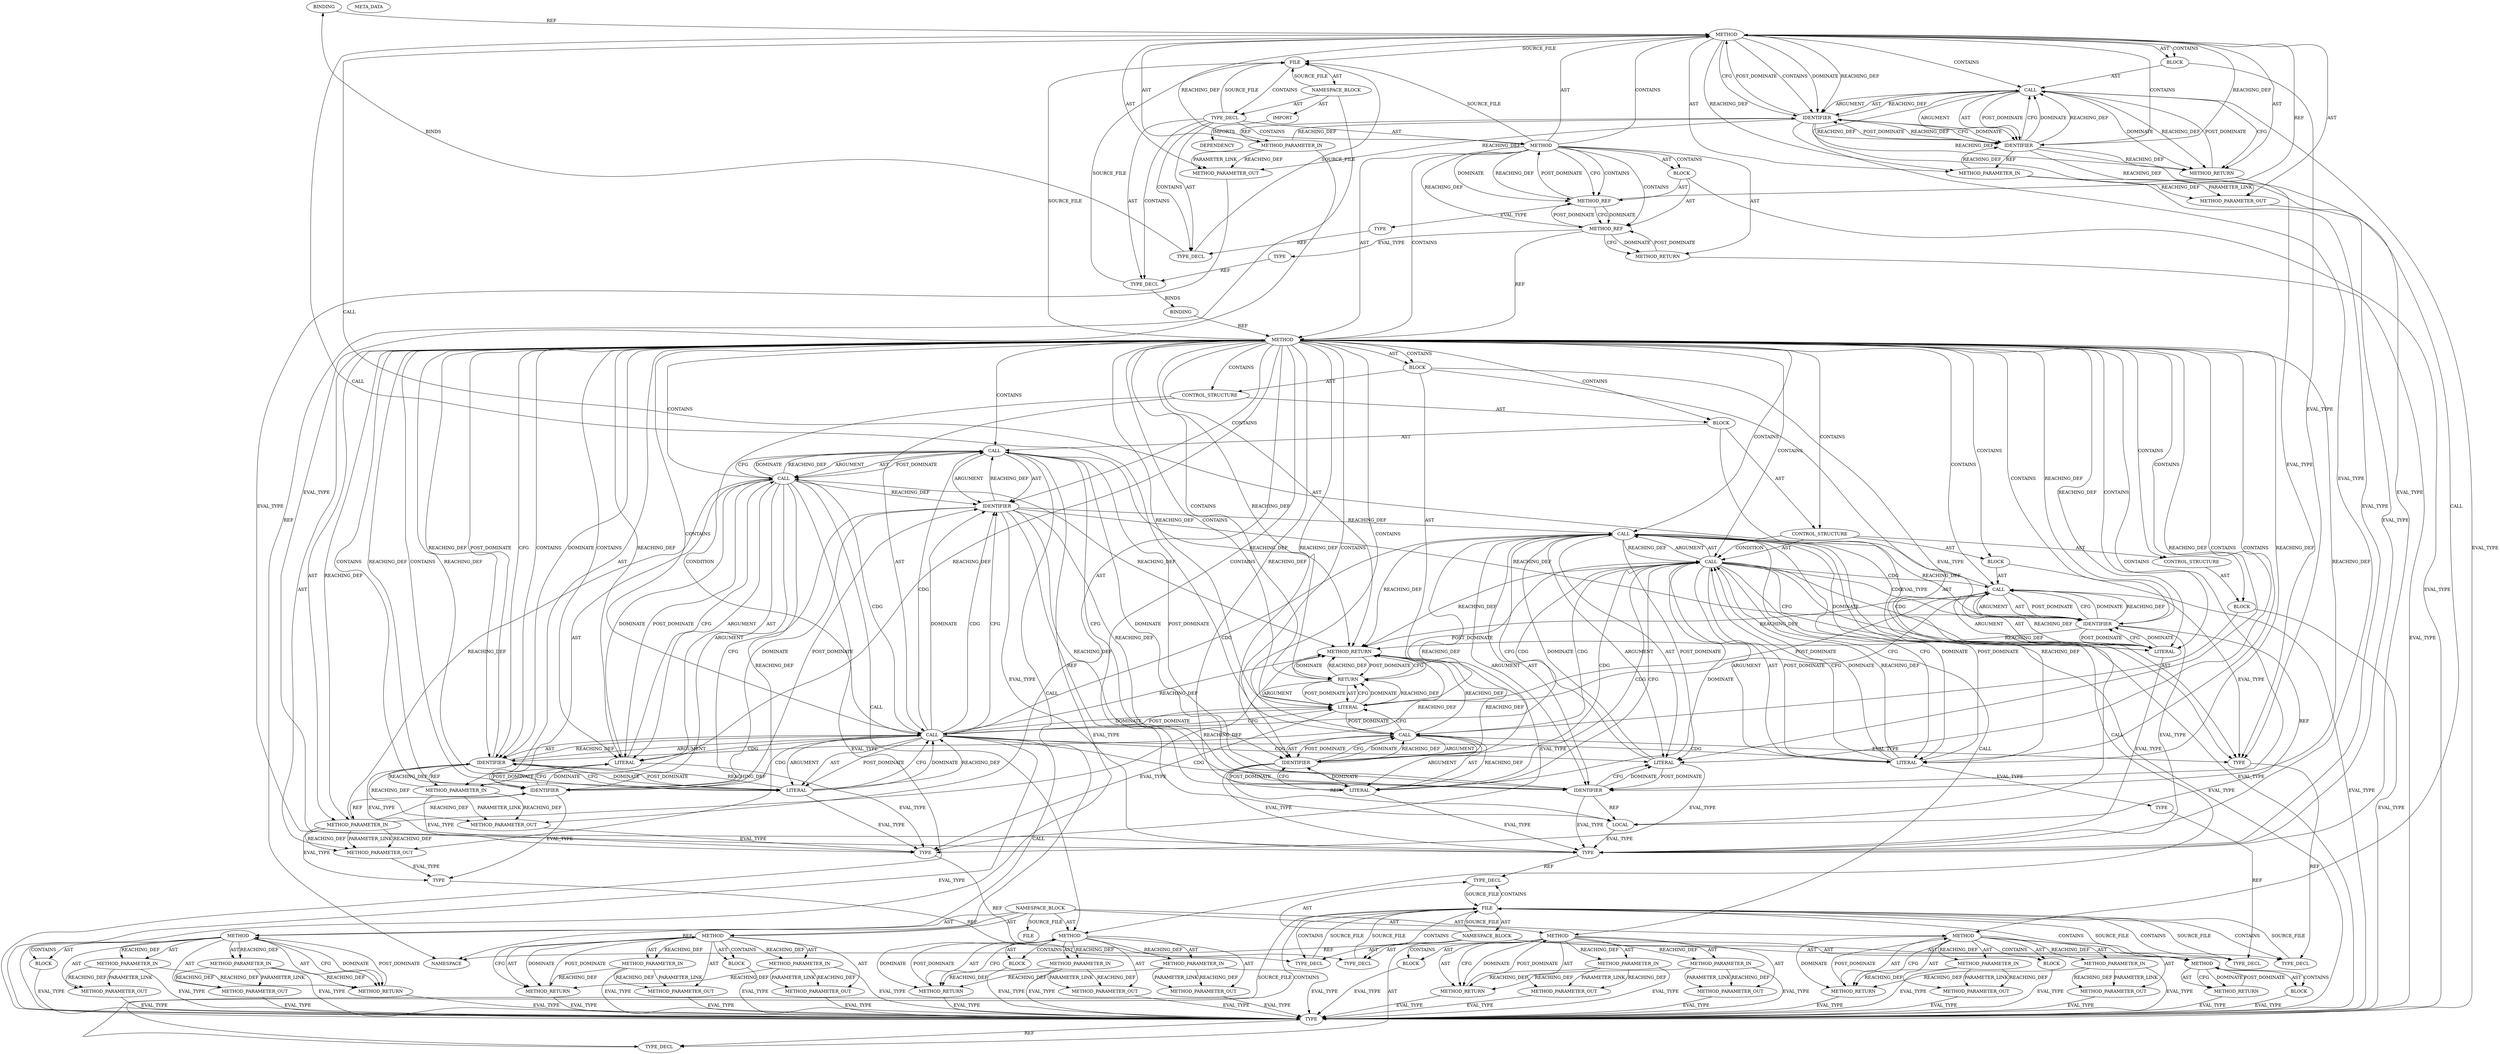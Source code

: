 digraph {
  "21474836480" [label="BINDING" METHOD_FULL_NAME="test" NAME="test" SIGNATURE="void(char*,char*)"];
  "21474836481" [label="BINDING" METHOD_FULL_NAME="main" NAME="main" SIGNATURE="int(int,char**)"];
  "25769803776" [label="BLOCK" ARGUMENT_INDEX="-1" CODE="{
	printf(fmt, str);				/* FIX */
}" COLUMN_NUMBER="1" LINE_NUMBER="32" ORDER="3" TYPE_FULL_NAME="void"];
  "25769803777" [label="BLOCK" ARGUMENT_INDEX="-1" CODE="{
	char *userstr;

	if(argc > 1) {
		userstr = argv[1];
		if(userstr[0] == '!')
			test(\"<%s>\", userstr);
		else 
			test(\"[%s]\", userstr);
	}
	return 0;
}" COLUMN_NUMBER="1" LINE_NUMBER="38" ORDER="3" TYPE_FULL_NAME="void"];
  "25769803778" [label="BLOCK" ARGUMENT_INDEX="-1" CODE="{
		userstr = argv[1];
		if(userstr[0] == '!')
			test(\"<%s>\", userstr);
		else 
			test(\"[%s]\", userstr);
	}" COLUMN_NUMBER="15" LINE_NUMBER="41" ORDER="2" TYPE_FULL_NAME="void"];
  "25769803779" [label="BLOCK" ARGUMENT_INDEX="-1" CODE="<empty>" COLUMN_NUMBER="4" LINE_NUMBER="44" ORDER="2" TYPE_FULL_NAME="ANY"];
  "25769803780" [label="BLOCK" ARGUMENT_INDEX="-1" CODE="<empty>" COLUMN_NUMBER="4" LINE_NUMBER="46" ORDER="1" TYPE_FULL_NAME="ANY"];
  "25769803781" [label="BLOCK" ARGUMENT_INDEX="-1" CODE="<empty>" COLUMN_NUMBER="1" LINE_NUMBER="1" ORDER="1" TYPE_FULL_NAME="ANY"];
  "25769803782" [label="BLOCK" ARGUMENT_INDEX="-1" CODE="<empty>" ORDER="1" TYPE_FULL_NAME="ANY"];
  "25769803783" [label="BLOCK" ARGUMENT_INDEX="1" CODE="<empty>" ORDER="1" TYPE_FULL_NAME="ANY"];
  "25769803784" [label="BLOCK" ARGUMENT_INDEX="1" CODE="<empty>" ORDER="1" TYPE_FULL_NAME="ANY"];
  "25769803785" [label="BLOCK" ARGUMENT_INDEX="1" CODE="<empty>" ORDER="1" TYPE_FULL_NAME="ANY"];
  "25769803786" [label="BLOCK" ARGUMENT_INDEX="1" CODE="<empty>" ORDER="1" TYPE_FULL_NAME="ANY"];
  "25769803787" [label="BLOCK" ARGUMENT_INDEX="1" CODE="<empty>" ORDER="1" TYPE_FULL_NAME="ANY"];
  "30064771072" [label="CALL" ARGUMENT_INDEX="-1" CODE="printf(fmt, str)" COLUMN_NUMBER="2" DISPATCH_TYPE="STATIC_DISPATCH" LINE_NUMBER="33" METHOD_FULL_NAME="printf" NAME="printf" ORDER="1" SIGNATURE="" TYPE_FULL_NAME="ANY"];
  "30064771073" [label="CALL" ARGUMENT_INDEX="-1" CODE="argc > 1" COLUMN_NUMBER="5" DISPATCH_TYPE="STATIC_DISPATCH" LINE_NUMBER="41" METHOD_FULL_NAME="<operator>.greaterThan" NAME="<operator>.greaterThan" ORDER="1" SIGNATURE="" TYPE_FULL_NAME="ANY"];
  "30064771074" [label="CALL" ARGUMENT_INDEX="-1" CODE="userstr = argv[1]" COLUMN_NUMBER="3" DISPATCH_TYPE="STATIC_DISPATCH" LINE_NUMBER="42" METHOD_FULL_NAME="<operator>.assignment" NAME="<operator>.assignment" ORDER="1" SIGNATURE="" TYPE_FULL_NAME="ANY"];
  "30064771075" [label="CALL" ARGUMENT_INDEX="2" CODE="argv[1]" COLUMN_NUMBER="13" DISPATCH_TYPE="STATIC_DISPATCH" LINE_NUMBER="42" METHOD_FULL_NAME="<operator>.indirectIndexAccess" NAME="<operator>.indirectIndexAccess" ORDER="2" SIGNATURE="" TYPE_FULL_NAME="ANY"];
  "30064771076" [label="CALL" ARGUMENT_INDEX="-1" CODE="userstr[0] == '!'" COLUMN_NUMBER="6" DISPATCH_TYPE="STATIC_DISPATCH" LINE_NUMBER="43" METHOD_FULL_NAME="<operator>.equals" NAME="<operator>.equals" ORDER="1" SIGNATURE="" TYPE_FULL_NAME="ANY"];
  "30064771077" [label="CALL" ARGUMENT_INDEX="1" CODE="userstr[0]" COLUMN_NUMBER="6" DISPATCH_TYPE="STATIC_DISPATCH" LINE_NUMBER="43" METHOD_FULL_NAME="<operator>.indirectIndexAccess" NAME="<operator>.indirectIndexAccess" ORDER="1" SIGNATURE="" TYPE_FULL_NAME="ANY"];
  "30064771078" [label="CALL" ARGUMENT_INDEX="1" CODE="test(\"<%s>\", userstr)" COLUMN_NUMBER="4" DISPATCH_TYPE="STATIC_DISPATCH" LINE_NUMBER="44" METHOD_FULL_NAME="test" NAME="test" ORDER="1" SIGNATURE="" TYPE_FULL_NAME="void"];
  "30064771079" [label="CALL" ARGUMENT_INDEX="1" CODE="test(\"[%s]\", userstr)" COLUMN_NUMBER="4" DISPATCH_TYPE="STATIC_DISPATCH" LINE_NUMBER="46" METHOD_FULL_NAME="test" NAME="test" ORDER="1" SIGNATURE="" TYPE_FULL_NAME="void"];
  "47244640256" [label="CONTROL_STRUCTURE" ARGUMENT_INDEX="1" CODE="if(argc > 1) {
		userstr = argv[1];
		if(userstr[0] == '!')
			test(\"<%s>\", userstr);
		else 
			test(\"[%s]\", userstr);
	}" COLUMN_NUMBER="2" CONTROL_STRUCTURE_TYPE="IF" LINE_NUMBER="41" ORDER="2" PARSER_TYPE_NAME="CASTIfStatement"];
  "47244640257" [label="CONTROL_STRUCTURE" ARGUMENT_INDEX="1" CODE="if(userstr[0] == '!')
			test(\"<%s>\", userstr);
		else 
			test(\"[%s]\", userstr);" COLUMN_NUMBER="3" CONTROL_STRUCTURE_TYPE="IF" LINE_NUMBER="43" ORDER="2" PARSER_TYPE_NAME="CASTIfStatement"];
  "47244640258" [label="CONTROL_STRUCTURE" ARGUMENT_INDEX="-1" CODE="else" COLUMN_NUMBER="4" CONTROL_STRUCTURE_TYPE="ELSE" LINE_NUMBER="46" ORDER="3" PARSER_TYPE_NAME="CASTExpressionStatement"];
  "51539607552" [label="DEPENDENCY" DEPENDENCY_GROUP_ID="stdio.h" NAME="stdio.h" VERSION="include"];
  "60129542144" [label="FILE" CODE="<empty>" CONTENT="<empty>" NAME="fmt5-good.c" ORDER="0"];
  "60129542145" [label="FILE" CODE="<empty>" CONTENT="<empty>" NAME="<includes>" ORDER="1"];
  "60129542146" [label="FILE" CODE="<empty>" CONTENT="<empty>" NAME="<unknown>" ORDER="0"];
  "68719476736" [label="IDENTIFIER" ARGUMENT_INDEX="1" CODE="fmt" COLUMN_NUMBER="9" LINE_NUMBER="33" NAME="fmt" ORDER="1" TYPE_FULL_NAME="char*"];
  "68719476737" [label="IDENTIFIER" ARGUMENT_INDEX="2" CODE="str" COLUMN_NUMBER="14" LINE_NUMBER="33" NAME="str" ORDER="2" TYPE_FULL_NAME="char*"];
  "68719476738" [label="IDENTIFIER" ARGUMENT_INDEX="1" CODE="argc" COLUMN_NUMBER="5" LINE_NUMBER="41" NAME="argc" ORDER="1" TYPE_FULL_NAME="int"];
  "68719476739" [label="IDENTIFIER" ARGUMENT_INDEX="1" CODE="userstr" COLUMN_NUMBER="3" LINE_NUMBER="42" NAME="userstr" ORDER="1" TYPE_FULL_NAME="char*"];
  "68719476740" [label="IDENTIFIER" ARGUMENT_INDEX="1" CODE="argv" COLUMN_NUMBER="13" LINE_NUMBER="42" NAME="argv" ORDER="1" TYPE_FULL_NAME="char**"];
  "68719476741" [label="IDENTIFIER" ARGUMENT_INDEX="1" CODE="userstr" COLUMN_NUMBER="6" LINE_NUMBER="43" NAME="userstr" ORDER="1" TYPE_FULL_NAME="char*"];
  "68719476742" [label="IDENTIFIER" ARGUMENT_INDEX="2" CODE="userstr" COLUMN_NUMBER="17" LINE_NUMBER="44" NAME="userstr" ORDER="2" TYPE_FULL_NAME="char*"];
  "68719476743" [label="IDENTIFIER" ARGUMENT_INDEX="2" CODE="userstr" COLUMN_NUMBER="17" LINE_NUMBER="46" NAME="userstr" ORDER="2" TYPE_FULL_NAME="char*"];
  "73014444032" [label="IMPORT" CODE="#include <stdio.h>" COLUMN_NUMBER="1" IMPORTED_AS="stdio.h" IMPORTED_ENTITY="stdio.h" LINE_NUMBER="28" ORDER="1"];
  "90194313216" [label="LITERAL" ARGUMENT_INDEX="2" CODE="1" COLUMN_NUMBER="12" LINE_NUMBER="41" ORDER="2" TYPE_FULL_NAME="int"];
  "90194313217" [label="LITERAL" ARGUMENT_INDEX="2" CODE="1" COLUMN_NUMBER="18" LINE_NUMBER="42" ORDER="2" TYPE_FULL_NAME="int"];
  "90194313218" [label="LITERAL" ARGUMENT_INDEX="2" CODE="0" COLUMN_NUMBER="14" LINE_NUMBER="43" ORDER="2" TYPE_FULL_NAME="int"];
  "90194313219" [label="LITERAL" ARGUMENT_INDEX="2" CODE="'!'" COLUMN_NUMBER="20" LINE_NUMBER="43" ORDER="2" TYPE_FULL_NAME="char"];
  "90194313220" [label="LITERAL" ARGUMENT_INDEX="1" CODE="\"<%s>\"" COLUMN_NUMBER="9" LINE_NUMBER="44" ORDER="1" TYPE_FULL_NAME="char*"];
  "90194313221" [label="LITERAL" ARGUMENT_INDEX="1" CODE="\"[%s]\"" COLUMN_NUMBER="9" LINE_NUMBER="46" ORDER="1" TYPE_FULL_NAME="char*"];
  "90194313222" [label="LITERAL" ARGUMENT_INDEX="-1" CODE="0" COLUMN_NUMBER="9" LINE_NUMBER="48" ORDER="1" TYPE_FULL_NAME="int"];
  "94489280512" [label="LOCAL" CODE="char *userstr" COLUMN_NUMBER="7" GENERIC_SIGNATURE="<empty>" LINE_NUMBER="39" NAME="userstr" ORDER="1" TYPE_FULL_NAME="char*"];
  "107374182400" [label="META_DATA" LANGUAGE="NEWC" OVERLAYS="base;controlflow;typerel;callgraph;dataflowOss" ROOT="/tmp/tmp.Ns33JQTPiN" VERSION="0.1"];
  "111669149696" [label="METHOD" AST_PARENT_FULL_NAME="fmt5-good.c:<global>" AST_PARENT_TYPE="TYPE_DECL" CODE="void
test(char *fmt, char *str)
{
	printf(fmt, str);				/* FIX */
}" COLUMN_NUMBER="1" COLUMN_NUMBER_END="1" FILENAME="fmt5-good.c" FULL_NAME="test" GENERIC_SIGNATURE="<empty>" IS_EXTERNAL="false" LINE_NUMBER="30" LINE_NUMBER_END="34" NAME="test" ORDER="1" SIGNATURE="void(char*,char*)"];
  "111669149697" [label="METHOD" AST_PARENT_FULL_NAME="fmt5-good.c:<global>" AST_PARENT_TYPE="TYPE_DECL" CODE="<global>" COLUMN_NUMBER="1" COLUMN_NUMBER_END="2" FILENAME="fmt5-good.c" FULL_NAME="fmt5-good.c:<global>" GENERIC_SIGNATURE="<empty>" IS_EXTERNAL="false" LINE_NUMBER="1" LINE_NUMBER_END="49" NAME="<global>" ORDER="1" SIGNATURE=""];
  "111669149698" [label="METHOD" AST_PARENT_FULL_NAME="fmt5-good.c:<global>" AST_PARENT_TYPE="TYPE_DECL" CODE="int
main(int argc, char **argv)
{
	char *userstr;

	if(argc > 1) {
		userstr = argv[1];
		if(userstr[0] == '!')
			test(\"<%s>\", userstr);
		else 
			test(\"[%s]\", userstr);
	}
	return 0;
}" COLUMN_NUMBER="1" COLUMN_NUMBER_END="1" FILENAME="fmt5-good.c" FULL_NAME="main" GENERIC_SIGNATURE="<empty>" IS_EXTERNAL="false" LINE_NUMBER="36" LINE_NUMBER_END="49" NAME="main" ORDER="1" SIGNATURE="int(int,char**)"];
  "111669149699" [label="METHOD" AST_PARENT_FULL_NAME="<includes>:<global>" AST_PARENT_TYPE="NAMESPACE_BLOCK" CODE="<global>" FILENAME="<includes>" FULL_NAME="<includes>:<global>" GENERIC_SIGNATURE="<empty>" IS_EXTERNAL="false" LINE_NUMBER="1" NAME="<global>" ORDER="1" SIGNATURE=""];
  "111669149700" [label="METHOD" AST_PARENT_FULL_NAME="<global>" AST_PARENT_TYPE="NAMESPACE_BLOCK" CODE="<empty>" FILENAME="<empty>" FULL_NAME="printf" GENERIC_SIGNATURE="<empty>" IS_EXTERNAL="true" NAME="printf" ORDER="0" SIGNATURE=""];
  "111669149701" [label="METHOD" AST_PARENT_FULL_NAME="<global>" AST_PARENT_TYPE="NAMESPACE_BLOCK" CODE="<empty>" FILENAME="<empty>" FULL_NAME="<operator>.greaterThan" GENERIC_SIGNATURE="<empty>" IS_EXTERNAL="true" NAME="<operator>.greaterThan" ORDER="0" SIGNATURE=""];
  "111669149702" [label="METHOD" AST_PARENT_FULL_NAME="<global>" AST_PARENT_TYPE="NAMESPACE_BLOCK" CODE="<empty>" FILENAME="<empty>" FULL_NAME="<operator>.assignment" GENERIC_SIGNATURE="<empty>" IS_EXTERNAL="true" NAME="<operator>.assignment" ORDER="0" SIGNATURE=""];
  "111669149703" [label="METHOD" AST_PARENT_FULL_NAME="<global>" AST_PARENT_TYPE="NAMESPACE_BLOCK" CODE="<empty>" FILENAME="<empty>" FULL_NAME="<operator>.indirectIndexAccess" GENERIC_SIGNATURE="<empty>" IS_EXTERNAL="true" NAME="<operator>.indirectIndexAccess" ORDER="0" SIGNATURE=""];
  "111669149704" [label="METHOD" AST_PARENT_FULL_NAME="<global>" AST_PARENT_TYPE="NAMESPACE_BLOCK" CODE="<empty>" FILENAME="<empty>" FULL_NAME="<operator>.equals" GENERIC_SIGNATURE="<empty>" IS_EXTERNAL="true" NAME="<operator>.equals" ORDER="0" SIGNATURE=""];
  "115964116992" [label="METHOD_PARAMETER_IN" CODE="char *fmt" COLUMN_NUMBER="6" EVALUATION_STRATEGY="BY_VALUE" INDEX="1" IS_VARIADIC="false" LINE_NUMBER="31" NAME="fmt" ORDER="1" TYPE_FULL_NAME="char*"];
  "115964116993" [label="METHOD_PARAMETER_IN" CODE="char *str" COLUMN_NUMBER="17" EVALUATION_STRATEGY="BY_VALUE" INDEX="2" IS_VARIADIC="false" LINE_NUMBER="31" NAME="str" ORDER="2" TYPE_FULL_NAME="char*"];
  "115964116994" [label="METHOD_PARAMETER_IN" CODE="int argc" COLUMN_NUMBER="6" EVALUATION_STRATEGY="BY_VALUE" INDEX="1" IS_VARIADIC="false" LINE_NUMBER="37" NAME="argc" ORDER="1" TYPE_FULL_NAME="int"];
  "115964116995" [label="METHOD_PARAMETER_IN" CODE="char **argv" COLUMN_NUMBER="16" EVALUATION_STRATEGY="BY_VALUE" INDEX="2" IS_VARIADIC="false" LINE_NUMBER="37" NAME="argv" ORDER="2" TYPE_FULL_NAME="char**"];
  "115964116996" [label="METHOD_PARAMETER_IN" CODE="p1" EVALUATION_STRATEGY="BY_VALUE" INDEX="1" IS_VARIADIC="false" NAME="p1" ORDER="1" TYPE_FULL_NAME="ANY"];
  "115964116997" [label="METHOD_PARAMETER_IN" CODE="p2" EVALUATION_STRATEGY="BY_VALUE" INDEX="2" IS_VARIADIC="false" NAME="p2" ORDER="2" TYPE_FULL_NAME="ANY"];
  "115964116998" [label="METHOD_PARAMETER_IN" CODE="p1" EVALUATION_STRATEGY="BY_VALUE" INDEX="1" IS_VARIADIC="false" NAME="p1" ORDER="1" TYPE_FULL_NAME="ANY"];
  "115964116999" [label="METHOD_PARAMETER_IN" CODE="p2" EVALUATION_STRATEGY="BY_VALUE" INDEX="2" IS_VARIADIC="false" NAME="p2" ORDER="2" TYPE_FULL_NAME="ANY"];
  "115964117000" [label="METHOD_PARAMETER_IN" CODE="p1" EVALUATION_STRATEGY="BY_VALUE" INDEX="1" IS_VARIADIC="false" NAME="p1" ORDER="1" TYPE_FULL_NAME="ANY"];
  "115964117001" [label="METHOD_PARAMETER_IN" CODE="p2" EVALUATION_STRATEGY="BY_VALUE" INDEX="2" IS_VARIADIC="false" NAME="p2" ORDER="2" TYPE_FULL_NAME="ANY"];
  "115964117002" [label="METHOD_PARAMETER_IN" CODE="p1" EVALUATION_STRATEGY="BY_VALUE" INDEX="1" IS_VARIADIC="false" NAME="p1" ORDER="1" TYPE_FULL_NAME="ANY"];
  "115964117003" [label="METHOD_PARAMETER_IN" CODE="p2" EVALUATION_STRATEGY="BY_VALUE" INDEX="2" IS_VARIADIC="false" NAME="p2" ORDER="2" TYPE_FULL_NAME="ANY"];
  "115964117004" [label="METHOD_PARAMETER_IN" CODE="p1" EVALUATION_STRATEGY="BY_VALUE" INDEX="1" IS_VARIADIC="false" NAME="p1" ORDER="1" TYPE_FULL_NAME="ANY"];
  "115964117005" [label="METHOD_PARAMETER_IN" CODE="p2" EVALUATION_STRATEGY="BY_VALUE" INDEX="2" IS_VARIADIC="false" NAME="p2" ORDER="2" TYPE_FULL_NAME="ANY"];
  "120259084288" [label="METHOD_PARAMETER_OUT" CODE="char *fmt" COLUMN_NUMBER="6" EVALUATION_STRATEGY="BY_VALUE" INDEX="1" IS_VARIADIC="false" LINE_NUMBER="31" NAME="fmt" ORDER="1" TYPE_FULL_NAME="char*"];
  "120259084289" [label="METHOD_PARAMETER_OUT" CODE="char *str" COLUMN_NUMBER="17" EVALUATION_STRATEGY="BY_VALUE" INDEX="2" IS_VARIADIC="false" LINE_NUMBER="31" NAME="str" ORDER="2" TYPE_FULL_NAME="char*"];
  "120259084290" [label="METHOD_PARAMETER_OUT" CODE="int argc" COLUMN_NUMBER="6" EVALUATION_STRATEGY="BY_VALUE" INDEX="1" IS_VARIADIC="false" LINE_NUMBER="37" NAME="argc" ORDER="1" TYPE_FULL_NAME="int"];
  "120259084291" [label="METHOD_PARAMETER_OUT" CODE="char **argv" COLUMN_NUMBER="16" EVALUATION_STRATEGY="BY_VALUE" INDEX="2" IS_VARIADIC="false" LINE_NUMBER="37" NAME="argv" ORDER="2" TYPE_FULL_NAME="char**"];
  "120259084292" [label="METHOD_PARAMETER_OUT" CODE="p1" EVALUATION_STRATEGY="BY_VALUE" INDEX="1" IS_VARIADIC="false" NAME="p1" ORDER="1" TYPE_FULL_NAME="ANY"];
  "120259084293" [label="METHOD_PARAMETER_OUT" CODE="p2" EVALUATION_STRATEGY="BY_VALUE" INDEX="2" IS_VARIADIC="false" NAME="p2" ORDER="2" TYPE_FULL_NAME="ANY"];
  "120259084294" [label="METHOD_PARAMETER_OUT" CODE="p1" EVALUATION_STRATEGY="BY_VALUE" INDEX="1" IS_VARIADIC="false" NAME="p1" ORDER="1" TYPE_FULL_NAME="ANY"];
  "120259084295" [label="METHOD_PARAMETER_OUT" CODE="p2" EVALUATION_STRATEGY="BY_VALUE" INDEX="2" IS_VARIADIC="false" NAME="p2" ORDER="2" TYPE_FULL_NAME="ANY"];
  "120259084296" [label="METHOD_PARAMETER_OUT" CODE="p1" EVALUATION_STRATEGY="BY_VALUE" INDEX="1" IS_VARIADIC="false" NAME="p1" ORDER="1" TYPE_FULL_NAME="ANY"];
  "120259084297" [label="METHOD_PARAMETER_OUT" CODE="p2" EVALUATION_STRATEGY="BY_VALUE" INDEX="2" IS_VARIADIC="false" NAME="p2" ORDER="2" TYPE_FULL_NAME="ANY"];
  "120259084298" [label="METHOD_PARAMETER_OUT" CODE="p1" EVALUATION_STRATEGY="BY_VALUE" INDEX="1" IS_VARIADIC="false" NAME="p1" ORDER="1" TYPE_FULL_NAME="ANY"];
  "120259084299" [label="METHOD_PARAMETER_OUT" CODE="p2" EVALUATION_STRATEGY="BY_VALUE" INDEX="2" IS_VARIADIC="false" NAME="p2" ORDER="2" TYPE_FULL_NAME="ANY"];
  "120259084300" [label="METHOD_PARAMETER_OUT" CODE="p1" EVALUATION_STRATEGY="BY_VALUE" INDEX="1" IS_VARIADIC="false" NAME="p1" ORDER="1" TYPE_FULL_NAME="ANY"];
  "120259084301" [label="METHOD_PARAMETER_OUT" CODE="p2" EVALUATION_STRATEGY="BY_VALUE" INDEX="2" IS_VARIADIC="false" NAME="p2" ORDER="2" TYPE_FULL_NAME="ANY"];
  "124554051584" [label="METHOD_REF" ARGUMENT_INDEX="1" CODE="test" COLUMN_NUMBER="1" LINE_NUMBER="30" METHOD_FULL_NAME="test" ORDER="1" TYPE_FULL_NAME="test"];
  "124554051585" [label="METHOD_REF" ARGUMENT_INDEX="2" CODE="main" COLUMN_NUMBER="1" LINE_NUMBER="36" METHOD_FULL_NAME="main" ORDER="2" TYPE_FULL_NAME="main"];
  "128849018880" [label="METHOD_RETURN" CODE="RET" COLUMN_NUMBER="1" EVALUATION_STRATEGY="BY_VALUE" LINE_NUMBER="30" ORDER="4" TYPE_FULL_NAME="void"];
  "128849018881" [label="METHOD_RETURN" CODE="RET" COLUMN_NUMBER="1" EVALUATION_STRATEGY="BY_VALUE" LINE_NUMBER="36" ORDER="4" TYPE_FULL_NAME="int"];
  "128849018882" [label="METHOD_RETURN" CODE="RET" COLUMN_NUMBER="1" EVALUATION_STRATEGY="BY_VALUE" LINE_NUMBER="1" ORDER="2" TYPE_FULL_NAME="ANY"];
  "128849018883" [label="METHOD_RETURN" CODE="RET" EVALUATION_STRATEGY="BY_VALUE" LINE_NUMBER="1" ORDER="2" TYPE_FULL_NAME="ANY"];
  "128849018884" [label="METHOD_RETURN" CODE="RET" EVALUATION_STRATEGY="BY_VALUE" ORDER="2" TYPE_FULL_NAME="ANY"];
  "128849018885" [label="METHOD_RETURN" CODE="RET" EVALUATION_STRATEGY="BY_VALUE" ORDER="2" TYPE_FULL_NAME="ANY"];
  "128849018886" [label="METHOD_RETURN" CODE="RET" EVALUATION_STRATEGY="BY_VALUE" ORDER="2" TYPE_FULL_NAME="ANY"];
  "128849018887" [label="METHOD_RETURN" CODE="RET" EVALUATION_STRATEGY="BY_VALUE" ORDER="2" TYPE_FULL_NAME="ANY"];
  "128849018888" [label="METHOD_RETURN" CODE="RET" EVALUATION_STRATEGY="BY_VALUE" ORDER="2" TYPE_FULL_NAME="ANY"];
  "137438953472" [label="NAMESPACE" CODE="<empty>" NAME="<global>" ORDER="-1"];
  "141733920768" [label="NAMESPACE_BLOCK" CODE="<empty>" FILENAME="<unknown>" FULL_NAME="<global>" NAME="<global>" ORDER="1"];
  "141733920769" [label="NAMESPACE_BLOCK" CODE="<empty>" FILENAME="fmt5-good.c" FULL_NAME="fmt5-good.c:<global>" NAME="<global>" ORDER="1"];
  "141733920770" [label="NAMESPACE_BLOCK" CODE="<empty>" FILENAME="<includes>" FULL_NAME="<includes>:<global>" NAME="<global>" ORDER="1"];
  "146028888064" [label="RETURN" ARGUMENT_INDEX="-1" CODE="return 0;" COLUMN_NUMBER="2" LINE_NUMBER="48" ORDER="3"];
  "163208757248" [label="TYPE" FULL_NAME="ANY" NAME="ANY" TYPE_DECL_FULL_NAME="ANY"];
  "163208757249" [label="TYPE" FULL_NAME="char" NAME="char" TYPE_DECL_FULL_NAME="char"];
  "163208757250" [label="TYPE" FULL_NAME="char*" NAME="char*" TYPE_DECL_FULL_NAME="char*"];
  "163208757251" [label="TYPE" FULL_NAME="char**" NAME="char**" TYPE_DECL_FULL_NAME="char**"];
  "163208757252" [label="TYPE" FULL_NAME="int" NAME="int" TYPE_DECL_FULL_NAME="int"];
  "163208757253" [label="TYPE" FULL_NAME="main" NAME="main" TYPE_DECL_FULL_NAME="main"];
  "163208757254" [label="TYPE" FULL_NAME="test" NAME="test" TYPE_DECL_FULL_NAME="test"];
  "163208757255" [label="TYPE" FULL_NAME="void" NAME="void" TYPE_DECL_FULL_NAME="void"];
  "171798691840" [label="TYPE_DECL" AST_PARENT_FULL_NAME="fmt5-good.c:<global>" AST_PARENT_TYPE="TYPE_DECL" CODE="test" COLUMN_NUMBER="1" FILENAME="fmt5-good.c" FULL_NAME="test" GENERIC_SIGNATURE="<empty>" IS_EXTERNAL="false" LINE_NUMBER="30" NAME="test" ORDER="1"];
  "171798691841" [label="TYPE_DECL" AST_PARENT_FULL_NAME="fmt5-good.c:<global>" AST_PARENT_TYPE="TYPE_DECL" CODE="main" COLUMN_NUMBER="1" FILENAME="fmt5-good.c" FULL_NAME="main" GENERIC_SIGNATURE="<empty>" IS_EXTERNAL="false" LINE_NUMBER="36" NAME="main" ORDER="1"];
  "171798691842" [label="TYPE_DECL" AST_PARENT_FULL_NAME="fmt5-good.c:<global>" AST_PARENT_TYPE="NAMESPACE_BLOCK" CODE="<global>" COLUMN_NUMBER="1" FILENAME="fmt5-good.c" FULL_NAME="fmt5-good.c:<global>" GENERIC_SIGNATURE="<empty>" IS_EXTERNAL="false" LINE_NUMBER="1" NAME="<global>" ORDER="2"];
  "171798691843" [label="TYPE_DECL" AST_PARENT_FULL_NAME="<includes>:<global>" AST_PARENT_TYPE="NAMESPACE_BLOCK" CODE="ANY" FILENAME="<includes>" FULL_NAME="ANY" GENERIC_SIGNATURE="<empty>" IS_EXTERNAL="true" NAME="ANY" ORDER="-1"];
  "171798691844" [label="TYPE_DECL" AST_PARENT_FULL_NAME="<includes>:<global>" AST_PARENT_TYPE="NAMESPACE_BLOCK" CODE="char" FILENAME="<includes>" FULL_NAME="char" GENERIC_SIGNATURE="<empty>" IS_EXTERNAL="true" NAME="char" ORDER="-1"];
  "171798691845" [label="TYPE_DECL" AST_PARENT_FULL_NAME="<includes>:<global>" AST_PARENT_TYPE="NAMESPACE_BLOCK" CODE="char*" FILENAME="<includes>" FULL_NAME="char*" GENERIC_SIGNATURE="<empty>" IS_EXTERNAL="true" NAME="char*" ORDER="-1"];
  "171798691846" [label="TYPE_DECL" AST_PARENT_FULL_NAME="<includes>:<global>" AST_PARENT_TYPE="NAMESPACE_BLOCK" CODE="char**" FILENAME="<includes>" FULL_NAME="char**" GENERIC_SIGNATURE="<empty>" IS_EXTERNAL="true" NAME="char**" ORDER="-1"];
  "171798691847" [label="TYPE_DECL" AST_PARENT_FULL_NAME="<includes>:<global>" AST_PARENT_TYPE="NAMESPACE_BLOCK" CODE="int" FILENAME="<includes>" FULL_NAME="int" GENERIC_SIGNATURE="<empty>" IS_EXTERNAL="true" NAME="int" ORDER="-1"];
  "171798691848" [label="TYPE_DECL" AST_PARENT_FULL_NAME="<includes>:<global>" AST_PARENT_TYPE="NAMESPACE_BLOCK" CODE="void" FILENAME="<includes>" FULL_NAME="void" GENERIC_SIGNATURE="<empty>" IS_EXTERNAL="true" NAME="void" ORDER="-1"];
  "21474836480" -> "111669149696" [label="REF" ];
  "21474836481" -> "111669149698" [label="REF" ];
  "25769803776" -> "30064771072" [label="AST" ];
  "25769803776" -> "163208757255" [label="EVAL_TYPE" ];
  "25769803777" -> "94489280512" [label="AST" ];
  "25769803777" -> "47244640256" [label="AST" ];
  "25769803777" -> "146028888064" [label="AST" ];
  "25769803777" -> "163208757255" [label="EVAL_TYPE" ];
  "25769803778" -> "30064771074" [label="AST" ];
  "25769803778" -> "47244640257" [label="AST" ];
  "25769803778" -> "163208757255" [label="EVAL_TYPE" ];
  "25769803779" -> "30064771078" [label="AST" ];
  "25769803779" -> "163208757248" [label="EVAL_TYPE" ];
  "25769803780" -> "30064771079" [label="AST" ];
  "25769803780" -> "163208757248" [label="EVAL_TYPE" ];
  "25769803781" -> "124554051584" [label="AST" ];
  "25769803781" -> "124554051585" [label="AST" ];
  "25769803781" -> "163208757248" [label="EVAL_TYPE" ];
  "25769803782" -> "163208757248" [label="EVAL_TYPE" ];
  "25769803783" -> "163208757248" [label="EVAL_TYPE" ];
  "25769803784" -> "163208757248" [label="EVAL_TYPE" ];
  "25769803785" -> "163208757248" [label="EVAL_TYPE" ];
  "25769803786" -> "163208757248" [label="EVAL_TYPE" ];
  "25769803787" -> "163208757248" [label="EVAL_TYPE" ];
  "30064771072" -> "68719476736" [label="ARGUMENT" ];
  "30064771072" -> "68719476737" [label="ARGUMENT" ];
  "30064771072" -> "68719476736" [label="AST" ];
  "30064771072" -> "68719476737" [label="AST" ];
  "30064771072" -> "111669149700" [label="CALL" ];
  "30064771072" -> "128849018880" [label="CFG" ];
  "30064771072" -> "128849018880" [label="DOMINATE" ];
  "30064771072" -> "163208757248" [label="EVAL_TYPE" ];
  "30064771072" -> "68719476737" [label="POST_DOMINATE" ];
  "30064771072" -> "128849018880" [label="REACHING_DEF" property="printf(fmt, str)"];
  "30064771073" -> "68719476738" [label="ARGUMENT" ];
  "30064771073" -> "90194313216" [label="ARGUMENT" ];
  "30064771073" -> "68719476738" [label="AST" ];
  "30064771073" -> "90194313216" [label="AST" ];
  "30064771073" -> "111669149701" [label="CALL" ];
  "30064771073" -> "30064771077" [label="CDG" ];
  "30064771073" -> "30064771076" [label="CDG" ];
  "30064771073" -> "90194313217" [label="CDG" ];
  "30064771073" -> "90194313219" [label="CDG" ];
  "30064771073" -> "90194313218" [label="CDG" ];
  "30064771073" -> "68719476740" [label="CDG" ];
  "30064771073" -> "68719476739" [label="CDG" ];
  "30064771073" -> "68719476741" [label="CDG" ];
  "30064771073" -> "30064771075" [label="CDG" ];
  "30064771073" -> "30064771074" [label="CDG" ];
  "30064771073" -> "68719476739" [label="CFG" ];
  "30064771073" -> "90194313222" [label="CFG" ];
  "30064771073" -> "90194313222" [label="DOMINATE" ];
  "30064771073" -> "68719476739" [label="DOMINATE" ];
  "30064771073" -> "163208757248" [label="EVAL_TYPE" ];
  "30064771073" -> "90194313216" [label="POST_DOMINATE" ];
  "30064771073" -> "128849018881" [label="REACHING_DEF" property="argc > 1"];
  "30064771074" -> "68719476739" [label="ARGUMENT" ];
  "30064771074" -> "30064771075" [label="ARGUMENT" ];
  "30064771074" -> "68719476739" [label="AST" ];
  "30064771074" -> "30064771075" [label="AST" ];
  "30064771074" -> "111669149702" [label="CALL" ];
  "30064771074" -> "68719476741" [label="CFG" ];
  "30064771074" -> "68719476741" [label="DOMINATE" ];
  "30064771074" -> "163208757248" [label="EVAL_TYPE" ];
  "30064771074" -> "30064771075" [label="POST_DOMINATE" ];
  "30064771074" -> "128849018881" [label="REACHING_DEF" property="userstr = argv[1]"];
  "30064771075" -> "68719476740" [label="ARGUMENT" ];
  "30064771075" -> "90194313217" [label="ARGUMENT" ];
  "30064771075" -> "68719476740" [label="AST" ];
  "30064771075" -> "90194313217" [label="AST" ];
  "30064771075" -> "111669149703" [label="CALL" ];
  "30064771075" -> "30064771074" [label="CFG" ];
  "30064771075" -> "30064771074" [label="DOMINATE" ];
  "30064771075" -> "163208757248" [label="EVAL_TYPE" ];
  "30064771075" -> "90194313217" [label="POST_DOMINATE" ];
  "30064771075" -> "68719476739" [label="REACHING_DEF" property="argv[1]"];
  "30064771075" -> "30064771074" [label="REACHING_DEF" property="argv[1]"];
  "30064771075" -> "120259084291" [label="REACHING_DEF" property="argv[1]"];
  "30064771075" -> "128849018881" [label="REACHING_DEF" property="argv[1]"];
  "30064771076" -> "30064771077" [label="ARGUMENT" ];
  "30064771076" -> "90194313219" [label="ARGUMENT" ];
  "30064771076" -> "30064771077" [label="AST" ];
  "30064771076" -> "90194313219" [label="AST" ];
  "30064771076" -> "111669149704" [label="CALL" ];
  "30064771076" -> "30064771079" [label="CDG" ];
  "30064771076" -> "30064771078" [label="CDG" ];
  "30064771076" -> "90194313221" [label="CDG" ];
  "30064771076" -> "90194313220" [label="CDG" ];
  "30064771076" -> "68719476742" [label="CDG" ];
  "30064771076" -> "68719476743" [label="CDG" ];
  "30064771076" -> "90194313220" [label="CFG" ];
  "30064771076" -> "90194313221" [label="CFG" ];
  "30064771076" -> "90194313220" [label="DOMINATE" ];
  "30064771076" -> "90194313221" [label="DOMINATE" ];
  "30064771076" -> "163208757248" [label="EVAL_TYPE" ];
  "30064771076" -> "90194313219" [label="POST_DOMINATE" ];
  "30064771076" -> "128849018881" [label="REACHING_DEF" property="userstr[0] == '!'"];
  "30064771077" -> "68719476741" [label="ARGUMENT" ];
  "30064771077" -> "90194313218" [label="ARGUMENT" ];
  "30064771077" -> "68719476741" [label="AST" ];
  "30064771077" -> "90194313218" [label="AST" ];
  "30064771077" -> "111669149703" [label="CALL" ];
  "30064771077" -> "90194313219" [label="CFG" ];
  "30064771077" -> "90194313219" [label="DOMINATE" ];
  "30064771077" -> "163208757248" [label="EVAL_TYPE" ];
  "30064771077" -> "90194313218" [label="POST_DOMINATE" ];
  "30064771077" -> "30064771076" [label="REACHING_DEF" property="userstr[0]"];
  "30064771077" -> "68719476742" [label="REACHING_DEF" property="userstr[0]"];
  "30064771077" -> "68719476743" [label="REACHING_DEF" property="userstr[0]"];
  "30064771077" -> "128849018881" [label="REACHING_DEF" property="userstr[0]"];
  "30064771078" -> "90194313220" [label="ARGUMENT" ];
  "30064771078" -> "68719476742" [label="ARGUMENT" ];
  "30064771078" -> "90194313220" [label="AST" ];
  "30064771078" -> "68719476742" [label="AST" ];
  "30064771078" -> "111669149696" [label="CALL" ];
  "30064771078" -> "90194313222" [label="CFG" ];
  "30064771078" -> "163208757255" [label="EVAL_TYPE" ];
  "30064771078" -> "68719476742" [label="POST_DOMINATE" ];
  "30064771078" -> "128849018881" [label="REACHING_DEF" property="test(\"<%s>\", userstr)"];
  "30064771079" -> "90194313221" [label="ARGUMENT" ];
  "30064771079" -> "68719476743" [label="ARGUMENT" ];
  "30064771079" -> "90194313221" [label="AST" ];
  "30064771079" -> "68719476743" [label="AST" ];
  "30064771079" -> "111669149696" [label="CALL" ];
  "30064771079" -> "90194313222" [label="CFG" ];
  "30064771079" -> "163208757255" [label="EVAL_TYPE" ];
  "30064771079" -> "68719476743" [label="POST_DOMINATE" ];
  "30064771079" -> "128849018881" [label="REACHING_DEF" property="test(\"[%s]\", userstr)"];
  "47244640256" -> "30064771073" [label="AST" ];
  "47244640256" -> "25769803778" [label="AST" ];
  "47244640256" -> "30064771073" [label="CONDITION" ];
  "47244640257" -> "30064771076" [label="AST" ];
  "47244640257" -> "25769803779" [label="AST" ];
  "47244640257" -> "47244640258" [label="AST" ];
  "47244640257" -> "30064771076" [label="CONDITION" ];
  "47244640258" -> "25769803780" [label="AST" ];
  "60129542144" -> "141733920769" [label="AST" ];
  "60129542144" -> "171798691842" [label="CONTAINS" ];
  "60129542145" -> "141733920770" [label="AST" ];
  "60129542145" -> "111669149699" [label="CONTAINS" ];
  "60129542145" -> "171798691843" [label="CONTAINS" ];
  "60129542145" -> "171798691844" [label="CONTAINS" ];
  "60129542145" -> "171798691845" [label="CONTAINS" ];
  "60129542145" -> "171798691846" [label="CONTAINS" ];
  "60129542145" -> "171798691847" [label="CONTAINS" ];
  "60129542145" -> "171798691848" [label="CONTAINS" ];
  "68719476736" -> "68719476737" [label="CFG" ];
  "68719476736" -> "68719476737" [label="DOMINATE" ];
  "68719476736" -> "163208757250" [label="EVAL_TYPE" ];
  "68719476736" -> "111669149696" [label="POST_DOMINATE" ];
  "68719476736" -> "120259084288" [label="REACHING_DEF" property="fmt"];
  "68719476736" -> "68719476737" [label="REACHING_DEF" property="fmt"];
  "68719476736" -> "30064771072" [label="REACHING_DEF" property="fmt"];
  "68719476736" -> "128849018880" [label="REACHING_DEF" property="fmt"];
  "68719476736" -> "115964116992" [label="REF" ];
  "68719476737" -> "30064771072" [label="CFG" ];
  "68719476737" -> "30064771072" [label="DOMINATE" ];
  "68719476737" -> "163208757250" [label="EVAL_TYPE" ];
  "68719476737" -> "68719476736" [label="POST_DOMINATE" ];
  "68719476737" -> "68719476736" [label="REACHING_DEF" property="str"];
  "68719476737" -> "30064771072" [label="REACHING_DEF" property="str"];
  "68719476737" -> "120259084289" [label="REACHING_DEF" property="str"];
  "68719476737" -> "128849018880" [label="REACHING_DEF" property="str"];
  "68719476737" -> "115964116993" [label="REF" ];
  "68719476738" -> "90194313216" [label="CFG" ];
  "68719476738" -> "90194313216" [label="DOMINATE" ];
  "68719476738" -> "163208757252" [label="EVAL_TYPE" ];
  "68719476738" -> "111669149698" [label="POST_DOMINATE" ];
  "68719476738" -> "120259084290" [label="REACHING_DEF" property="argc"];
  "68719476738" -> "30064771073" [label="REACHING_DEF" property="argc"];
  "68719476738" -> "128849018881" [label="REACHING_DEF" property="argc"];
  "68719476738" -> "115964116994" [label="REF" ];
  "68719476739" -> "68719476740" [label="CFG" ];
  "68719476739" -> "68719476740" [label="DOMINATE" ];
  "68719476739" -> "163208757250" [label="EVAL_TYPE" ];
  "68719476739" -> "30064771074" [label="REACHING_DEF" property="userstr"];
  "68719476739" -> "68719476741" [label="REACHING_DEF" property="userstr"];
  "68719476739" -> "30064771077" [label="REACHING_DEF" property="userstr"];
  "68719476739" -> "68719476742" [label="REACHING_DEF" property="userstr"];
  "68719476739" -> "68719476743" [label="REACHING_DEF" property="userstr"];
  "68719476739" -> "94489280512" [label="REF" ];
  "68719476740" -> "90194313217" [label="CFG" ];
  "68719476740" -> "90194313217" [label="DOMINATE" ];
  "68719476740" -> "163208757251" [label="EVAL_TYPE" ];
  "68719476740" -> "68719476739" [label="POST_DOMINATE" ];
  "68719476740" -> "115964116995" [label="REF" ];
  "68719476741" -> "90194313218" [label="CFG" ];
  "68719476741" -> "90194313218" [label="DOMINATE" ];
  "68719476741" -> "163208757250" [label="EVAL_TYPE" ];
  "68719476741" -> "30064771074" [label="POST_DOMINATE" ];
  "68719476741" -> "94489280512" [label="REF" ];
  "68719476742" -> "30064771078" [label="CFG" ];
  "68719476742" -> "30064771078" [label="DOMINATE" ];
  "68719476742" -> "163208757250" [label="EVAL_TYPE" ];
  "68719476742" -> "90194313220" [label="POST_DOMINATE" ];
  "68719476742" -> "30064771078" [label="REACHING_DEF" property="userstr"];
  "68719476742" -> "128849018881" [label="REACHING_DEF" property="userstr"];
  "68719476742" -> "94489280512" [label="REF" ];
  "68719476743" -> "30064771079" [label="CFG" ];
  "68719476743" -> "30064771079" [label="DOMINATE" ];
  "68719476743" -> "163208757250" [label="EVAL_TYPE" ];
  "68719476743" -> "90194313221" [label="POST_DOMINATE" ];
  "68719476743" -> "30064771079" [label="REACHING_DEF" property="userstr"];
  "68719476743" -> "128849018881" [label="REACHING_DEF" property="userstr"];
  "68719476743" -> "94489280512" [label="REF" ];
  "73014444032" -> "51539607552" [label="IMPORTS" ];
  "90194313216" -> "30064771073" [label="CFG" ];
  "90194313216" -> "30064771073" [label="DOMINATE" ];
  "90194313216" -> "163208757252" [label="EVAL_TYPE" ];
  "90194313216" -> "68719476738" [label="POST_DOMINATE" ];
  "90194313216" -> "68719476738" [label="REACHING_DEF" property="1"];
  "90194313216" -> "30064771073" [label="REACHING_DEF" property="1"];
  "90194313217" -> "30064771075" [label="CFG" ];
  "90194313217" -> "30064771075" [label="DOMINATE" ];
  "90194313217" -> "163208757252" [label="EVAL_TYPE" ];
  "90194313217" -> "68719476740" [label="POST_DOMINATE" ];
  "90194313218" -> "30064771077" [label="CFG" ];
  "90194313218" -> "30064771077" [label="DOMINATE" ];
  "90194313218" -> "163208757252" [label="EVAL_TYPE" ];
  "90194313218" -> "68719476741" [label="POST_DOMINATE" ];
  "90194313219" -> "30064771076" [label="CFG" ];
  "90194313219" -> "30064771076" [label="DOMINATE" ];
  "90194313219" -> "163208757249" [label="EVAL_TYPE" ];
  "90194313219" -> "30064771077" [label="POST_DOMINATE" ];
  "90194313219" -> "30064771077" [label="REACHING_DEF" property="'!'"];
  "90194313219" -> "30064771076" [label="REACHING_DEF" property="'!'"];
  "90194313220" -> "68719476742" [label="CFG" ];
  "90194313220" -> "68719476742" [label="DOMINATE" ];
  "90194313220" -> "163208757250" [label="EVAL_TYPE" ];
  "90194313220" -> "30064771078" [label="REACHING_DEF" property="\"<%s>\""];
  "90194313221" -> "68719476743" [label="CFG" ];
  "90194313221" -> "68719476743" [label="DOMINATE" ];
  "90194313221" -> "163208757250" [label="EVAL_TYPE" ];
  "90194313221" -> "30064771079" [label="REACHING_DEF" property="\"[%s]\""];
  "90194313222" -> "146028888064" [label="CFG" ];
  "90194313222" -> "146028888064" [label="DOMINATE" ];
  "90194313222" -> "163208757252" [label="EVAL_TYPE" ];
  "90194313222" -> "30064771073" [label="POST_DOMINATE" ];
  "90194313222" -> "30064771076" [label="POST_DOMINATE" ];
  "90194313222" -> "30064771078" [label="POST_DOMINATE" ];
  "90194313222" -> "30064771079" [label="POST_DOMINATE" ];
  "90194313222" -> "146028888064" [label="REACHING_DEF" property="0"];
  "94489280512" -> "163208757250" [label="EVAL_TYPE" ];
  "111669149696" -> "115964116992" [label="AST" ];
  "111669149696" -> "115964116993" [label="AST" ];
  "111669149696" -> "25769803776" [label="AST" ];
  "111669149696" -> "128849018880" [label="AST" ];
  "111669149696" -> "120259084288" [label="AST" ];
  "111669149696" -> "120259084289" [label="AST" ];
  "111669149696" -> "68719476736" [label="CFG" ];
  "111669149696" -> "25769803776" [label="CONTAINS" ];
  "111669149696" -> "30064771072" [label="CONTAINS" ];
  "111669149696" -> "68719476736" [label="CONTAINS" ];
  "111669149696" -> "68719476737" [label="CONTAINS" ];
  "111669149696" -> "68719476736" [label="DOMINATE" ];
  "111669149696" -> "115964116993" [label="REACHING_DEF" property=""];
  "111669149696" -> "68719476736" [label="REACHING_DEF" property=""];
  "111669149696" -> "115964116992" [label="REACHING_DEF" property=""];
  "111669149696" -> "68719476737" [label="REACHING_DEF" property=""];
  "111669149696" -> "60129542144" [label="SOURCE_FILE" ];
  "111669149697" -> "111669149696" [label="AST" ];
  "111669149697" -> "111669149698" [label="AST" ];
  "111669149697" -> "25769803781" [label="AST" ];
  "111669149697" -> "128849018882" [label="AST" ];
  "111669149697" -> "124554051584" [label="CFG" ];
  "111669149697" -> "111669149696" [label="CONTAINS" ];
  "111669149697" -> "111669149698" [label="CONTAINS" ];
  "111669149697" -> "25769803781" [label="CONTAINS" ];
  "111669149697" -> "124554051584" [label="CONTAINS" ];
  "111669149697" -> "124554051585" [label="CONTAINS" ];
  "111669149697" -> "124554051584" [label="DOMINATE" ];
  "111669149697" -> "124554051584" [label="REACHING_DEF" property=""];
  "111669149697" -> "124554051585" [label="REACHING_DEF" property=""];
  "111669149697" -> "60129542144" [label="SOURCE_FILE" ];
  "111669149698" -> "115964116994" [label="AST" ];
  "111669149698" -> "115964116995" [label="AST" ];
  "111669149698" -> "25769803777" [label="AST" ];
  "111669149698" -> "128849018881" [label="AST" ];
  "111669149698" -> "120259084290" [label="AST" ];
  "111669149698" -> "120259084291" [label="AST" ];
  "111669149698" -> "68719476738" [label="CFG" ];
  "111669149698" -> "25769803777" [label="CONTAINS" ];
  "111669149698" -> "47244640256" [label="CONTAINS" ];
  "111669149698" -> "146028888064" [label="CONTAINS" ];
  "111669149698" -> "30064771073" [label="CONTAINS" ];
  "111669149698" -> "25769803778" [label="CONTAINS" ];
  "111669149698" -> "90194313222" [label="CONTAINS" ];
  "111669149698" -> "68719476738" [label="CONTAINS" ];
  "111669149698" -> "90194313216" [label="CONTAINS" ];
  "111669149698" -> "30064771074" [label="CONTAINS" ];
  "111669149698" -> "47244640257" [label="CONTAINS" ];
  "111669149698" -> "68719476739" [label="CONTAINS" ];
  "111669149698" -> "30064771075" [label="CONTAINS" ];
  "111669149698" -> "30064771076" [label="CONTAINS" ];
  "111669149698" -> "25769803779" [label="CONTAINS" ];
  "111669149698" -> "47244640258" [label="CONTAINS" ];
  "111669149698" -> "68719476740" [label="CONTAINS" ];
  "111669149698" -> "90194313217" [label="CONTAINS" ];
  "111669149698" -> "30064771077" [label="CONTAINS" ];
  "111669149698" -> "90194313219" [label="CONTAINS" ];
  "111669149698" -> "30064771078" [label="CONTAINS" ];
  "111669149698" -> "25769803780" [label="CONTAINS" ];
  "111669149698" -> "68719476741" [label="CONTAINS" ];
  "111669149698" -> "90194313218" [label="CONTAINS" ];
  "111669149698" -> "90194313220" [label="CONTAINS" ];
  "111669149698" -> "68719476742" [label="CONTAINS" ];
  "111669149698" -> "30064771079" [label="CONTAINS" ];
  "111669149698" -> "90194313221" [label="CONTAINS" ];
  "111669149698" -> "68719476743" [label="CONTAINS" ];
  "111669149698" -> "68719476738" [label="DOMINATE" ];
  "111669149698" -> "90194313221" [label="REACHING_DEF" property=""];
  "111669149698" -> "90194313217" [label="REACHING_DEF" property=""];
  "111669149698" -> "115964116994" [label="REACHING_DEF" property=""];
  "111669149698" -> "90194313216" [label="REACHING_DEF" property=""];
  "111669149698" -> "115964116995" [label="REACHING_DEF" property=""];
  "111669149698" -> "68719476738" [label="REACHING_DEF" property=""];
  "111669149698" -> "90194313219" [label="REACHING_DEF" property=""];
  "111669149698" -> "68719476742" [label="REACHING_DEF" property=""];
  "111669149698" -> "90194313220" [label="REACHING_DEF" property=""];
  "111669149698" -> "90194313218" [label="REACHING_DEF" property=""];
  "111669149698" -> "68719476743" [label="REACHING_DEF" property=""];
  "111669149698" -> "68719476740" [label="REACHING_DEF" property=""];
  "111669149698" -> "90194313222" [label="REACHING_DEF" property=""];
  "111669149698" -> "68719476741" [label="REACHING_DEF" property=""];
  "111669149698" -> "146028888064" [label="REACHING_DEF" property=""];
  "111669149698" -> "60129542144" [label="SOURCE_FILE" ];
  "111669149699" -> "25769803782" [label="AST" ];
  "111669149699" -> "128849018883" [label="AST" ];
  "111669149699" -> "128849018883" [label="CFG" ];
  "111669149699" -> "25769803782" [label="CONTAINS" ];
  "111669149699" -> "128849018883" [label="DOMINATE" ];
  "111669149699" -> "60129542145" [label="SOURCE_FILE" ];
  "111669149700" -> "115964116996" [label="AST" ];
  "111669149700" -> "115964116997" [label="AST" ];
  "111669149700" -> "25769803783" [label="AST" ];
  "111669149700" -> "128849018884" [label="AST" ];
  "111669149700" -> "120259084292" [label="AST" ];
  "111669149700" -> "120259084293" [label="AST" ];
  "111669149700" -> "128849018884" [label="CFG" ];
  "111669149700" -> "25769803783" [label="CONTAINS" ];
  "111669149700" -> "128849018884" [label="DOMINATE" ];
  "111669149700" -> "115964116997" [label="REACHING_DEF" property=""];
  "111669149700" -> "115964116996" [label="REACHING_DEF" property=""];
  "111669149701" -> "115964116998" [label="AST" ];
  "111669149701" -> "115964116999" [label="AST" ];
  "111669149701" -> "25769803784" [label="AST" ];
  "111669149701" -> "128849018885" [label="AST" ];
  "111669149701" -> "120259084294" [label="AST" ];
  "111669149701" -> "120259084295" [label="AST" ];
  "111669149701" -> "128849018885" [label="CFG" ];
  "111669149701" -> "25769803784" [label="CONTAINS" ];
  "111669149701" -> "128849018885" [label="DOMINATE" ];
  "111669149701" -> "115964116999" [label="REACHING_DEF" property=""];
  "111669149701" -> "115964116998" [label="REACHING_DEF" property=""];
  "111669149702" -> "115964117000" [label="AST" ];
  "111669149702" -> "115964117001" [label="AST" ];
  "111669149702" -> "25769803785" [label="AST" ];
  "111669149702" -> "128849018886" [label="AST" ];
  "111669149702" -> "120259084296" [label="AST" ];
  "111669149702" -> "120259084297" [label="AST" ];
  "111669149702" -> "128849018886" [label="CFG" ];
  "111669149702" -> "25769803785" [label="CONTAINS" ];
  "111669149702" -> "128849018886" [label="DOMINATE" ];
  "111669149702" -> "115964117000" [label="REACHING_DEF" property=""];
  "111669149702" -> "115964117001" [label="REACHING_DEF" property=""];
  "111669149703" -> "115964117002" [label="AST" ];
  "111669149703" -> "115964117003" [label="AST" ];
  "111669149703" -> "25769803786" [label="AST" ];
  "111669149703" -> "128849018887" [label="AST" ];
  "111669149703" -> "120259084298" [label="AST" ];
  "111669149703" -> "120259084299" [label="AST" ];
  "111669149703" -> "128849018887" [label="CFG" ];
  "111669149703" -> "25769803786" [label="CONTAINS" ];
  "111669149703" -> "128849018887" [label="DOMINATE" ];
  "111669149703" -> "115964117002" [label="REACHING_DEF" property=""];
  "111669149703" -> "115964117003" [label="REACHING_DEF" property=""];
  "111669149704" -> "115964117004" [label="AST" ];
  "111669149704" -> "115964117005" [label="AST" ];
  "111669149704" -> "25769803787" [label="AST" ];
  "111669149704" -> "128849018888" [label="AST" ];
  "111669149704" -> "120259084300" [label="AST" ];
  "111669149704" -> "120259084301" [label="AST" ];
  "111669149704" -> "128849018888" [label="CFG" ];
  "111669149704" -> "25769803787" [label="CONTAINS" ];
  "111669149704" -> "128849018888" [label="DOMINATE" ];
  "111669149704" -> "115964117004" [label="REACHING_DEF" property=""];
  "111669149704" -> "115964117005" [label="REACHING_DEF" property=""];
  "115964116992" -> "163208757250" [label="EVAL_TYPE" ];
  "115964116992" -> "120259084288" [label="PARAMETER_LINK" ];
  "115964116992" -> "120259084288" [label="REACHING_DEF" property="fmt"];
  "115964116992" -> "68719476736" [label="REACHING_DEF" property="fmt"];
  "115964116993" -> "163208757250" [label="EVAL_TYPE" ];
  "115964116993" -> "120259084289" [label="PARAMETER_LINK" ];
  "115964116993" -> "68719476737" [label="REACHING_DEF" property="str"];
  "115964116993" -> "120259084289" [label="REACHING_DEF" property="str"];
  "115964116994" -> "163208757252" [label="EVAL_TYPE" ];
  "115964116994" -> "120259084290" [label="PARAMETER_LINK" ];
  "115964116994" -> "120259084290" [label="REACHING_DEF" property="argc"];
  "115964116994" -> "68719476738" [label="REACHING_DEF" property="argc"];
  "115964116995" -> "163208757251" [label="EVAL_TYPE" ];
  "115964116995" -> "120259084291" [label="PARAMETER_LINK" ];
  "115964116995" -> "68719476740" [label="REACHING_DEF" property="argv"];
  "115964116995" -> "30064771075" [label="REACHING_DEF" property="argv"];
  "115964116995" -> "120259084291" [label="REACHING_DEF" property="argv"];
  "115964116995" -> "120259084291" [label="REACHING_DEF" property="argv"];
  "115964116995" -> "128849018881" [label="REACHING_DEF" property="argv"];
  "115964116996" -> "163208757248" [label="EVAL_TYPE" ];
  "115964116996" -> "120259084292" [label="PARAMETER_LINK" ];
  "115964116996" -> "120259084292" [label="REACHING_DEF" property="p1"];
  "115964116996" -> "128849018884" [label="REACHING_DEF" property="p1"];
  "115964116997" -> "163208757248" [label="EVAL_TYPE" ];
  "115964116997" -> "120259084293" [label="PARAMETER_LINK" ];
  "115964116997" -> "120259084293" [label="REACHING_DEF" property="p2"];
  "115964116997" -> "128849018884" [label="REACHING_DEF" property="p2"];
  "115964116998" -> "163208757248" [label="EVAL_TYPE" ];
  "115964116998" -> "120259084294" [label="PARAMETER_LINK" ];
  "115964116998" -> "120259084294" [label="REACHING_DEF" property="p1"];
  "115964116998" -> "128849018885" [label="REACHING_DEF" property="p1"];
  "115964116999" -> "163208757248" [label="EVAL_TYPE" ];
  "115964116999" -> "120259084295" [label="PARAMETER_LINK" ];
  "115964116999" -> "120259084295" [label="REACHING_DEF" property="p2"];
  "115964116999" -> "128849018885" [label="REACHING_DEF" property="p2"];
  "115964117000" -> "163208757248" [label="EVAL_TYPE" ];
  "115964117000" -> "120259084296" [label="PARAMETER_LINK" ];
  "115964117000" -> "120259084296" [label="REACHING_DEF" property="p1"];
  "115964117000" -> "128849018886" [label="REACHING_DEF" property="p1"];
  "115964117001" -> "163208757248" [label="EVAL_TYPE" ];
  "115964117001" -> "120259084297" [label="PARAMETER_LINK" ];
  "115964117001" -> "120259084297" [label="REACHING_DEF" property="p2"];
  "115964117001" -> "128849018886" [label="REACHING_DEF" property="p2"];
  "115964117002" -> "163208757248" [label="EVAL_TYPE" ];
  "115964117002" -> "120259084298" [label="PARAMETER_LINK" ];
  "115964117002" -> "120259084298" [label="REACHING_DEF" property="p1"];
  "115964117002" -> "128849018887" [label="REACHING_DEF" property="p1"];
  "115964117003" -> "163208757248" [label="EVAL_TYPE" ];
  "115964117003" -> "120259084299" [label="PARAMETER_LINK" ];
  "115964117003" -> "120259084299" [label="REACHING_DEF" property="p2"];
  "115964117003" -> "128849018887" [label="REACHING_DEF" property="p2"];
  "115964117004" -> "163208757248" [label="EVAL_TYPE" ];
  "115964117004" -> "120259084300" [label="PARAMETER_LINK" ];
  "115964117004" -> "120259084300" [label="REACHING_DEF" property="p1"];
  "115964117004" -> "128849018888" [label="REACHING_DEF" property="p1"];
  "115964117005" -> "163208757248" [label="EVAL_TYPE" ];
  "115964117005" -> "120259084301" [label="PARAMETER_LINK" ];
  "115964117005" -> "120259084301" [label="REACHING_DEF" property="p2"];
  "115964117005" -> "128849018888" [label="REACHING_DEF" property="p2"];
  "120259084288" -> "163208757250" [label="EVAL_TYPE" ];
  "120259084289" -> "163208757250" [label="EVAL_TYPE" ];
  "120259084290" -> "163208757252" [label="EVAL_TYPE" ];
  "120259084291" -> "163208757251" [label="EVAL_TYPE" ];
  "120259084292" -> "163208757248" [label="EVAL_TYPE" ];
  "120259084293" -> "163208757248" [label="EVAL_TYPE" ];
  "120259084294" -> "163208757248" [label="EVAL_TYPE" ];
  "120259084295" -> "163208757248" [label="EVAL_TYPE" ];
  "120259084296" -> "163208757248" [label="EVAL_TYPE" ];
  "120259084297" -> "163208757248" [label="EVAL_TYPE" ];
  "120259084298" -> "163208757248" [label="EVAL_TYPE" ];
  "120259084299" -> "163208757248" [label="EVAL_TYPE" ];
  "120259084300" -> "163208757248" [label="EVAL_TYPE" ];
  "120259084301" -> "163208757248" [label="EVAL_TYPE" ];
  "124554051584" -> "124554051585" [label="CFG" ];
  "124554051584" -> "124554051585" [label="DOMINATE" ];
  "124554051584" -> "163208757254" [label="EVAL_TYPE" ];
  "124554051584" -> "111669149697" [label="POST_DOMINATE" ];
  "124554051584" -> "111669149696" [label="REF" ];
  "124554051585" -> "128849018882" [label="CFG" ];
  "124554051585" -> "128849018882" [label="DOMINATE" ];
  "124554051585" -> "163208757253" [label="EVAL_TYPE" ];
  "124554051585" -> "124554051584" [label="POST_DOMINATE" ];
  "124554051585" -> "111669149698" [label="REF" ];
  "128849018880" -> "163208757255" [label="EVAL_TYPE" ];
  "128849018880" -> "30064771072" [label="POST_DOMINATE" ];
  "128849018881" -> "163208757252" [label="EVAL_TYPE" ];
  "128849018881" -> "146028888064" [label="POST_DOMINATE" ];
  "128849018882" -> "163208757248" [label="EVAL_TYPE" ];
  "128849018882" -> "124554051585" [label="POST_DOMINATE" ];
  "128849018883" -> "163208757248" [label="EVAL_TYPE" ];
  "128849018883" -> "111669149699" [label="POST_DOMINATE" ];
  "128849018884" -> "163208757248" [label="EVAL_TYPE" ];
  "128849018884" -> "111669149700" [label="POST_DOMINATE" ];
  "128849018885" -> "163208757248" [label="EVAL_TYPE" ];
  "128849018885" -> "111669149701" [label="POST_DOMINATE" ];
  "128849018886" -> "163208757248" [label="EVAL_TYPE" ];
  "128849018886" -> "111669149702" [label="POST_DOMINATE" ];
  "128849018887" -> "163208757248" [label="EVAL_TYPE" ];
  "128849018887" -> "111669149703" [label="POST_DOMINATE" ];
  "128849018888" -> "163208757248" [label="EVAL_TYPE" ];
  "128849018888" -> "111669149704" [label="POST_DOMINATE" ];
  "141733920768" -> "111669149700" [label="AST" ];
  "141733920768" -> "111669149701" [label="AST" ];
  "141733920768" -> "111669149702" [label="AST" ];
  "141733920768" -> "111669149703" [label="AST" ];
  "141733920768" -> "111669149704" [label="AST" ];
  "141733920768" -> "137438953472" [label="REF" ];
  "141733920768" -> "60129542146" [label="SOURCE_FILE" ];
  "141733920769" -> "73014444032" [label="AST" ];
  "141733920769" -> "171798691842" [label="AST" ];
  "141733920769" -> "137438953472" [label="REF" ];
  "141733920769" -> "60129542144" [label="SOURCE_FILE" ];
  "141733920770" -> "111669149699" [label="AST" ];
  "141733920770" -> "171798691843" [label="AST" ];
  "141733920770" -> "171798691844" [label="AST" ];
  "141733920770" -> "171798691845" [label="AST" ];
  "141733920770" -> "171798691846" [label="AST" ];
  "141733920770" -> "171798691847" [label="AST" ];
  "141733920770" -> "171798691848" [label="AST" ];
  "141733920770" -> "137438953472" [label="REF" ];
  "141733920770" -> "60129542145" [label="SOURCE_FILE" ];
  "146028888064" -> "90194313222" [label="ARGUMENT" ];
  "146028888064" -> "90194313222" [label="AST" ];
  "146028888064" -> "128849018881" [label="CFG" ];
  "146028888064" -> "128849018881" [label="DOMINATE" ];
  "146028888064" -> "90194313222" [label="POST_DOMINATE" ];
  "146028888064" -> "128849018881" [label="REACHING_DEF" property="<RET>"];
  "163208757248" -> "171798691843" [label="REF" ];
  "163208757249" -> "171798691844" [label="REF" ];
  "163208757250" -> "171798691845" [label="REF" ];
  "163208757251" -> "171798691846" [label="REF" ];
  "163208757252" -> "171798691847" [label="REF" ];
  "163208757253" -> "171798691841" [label="REF" ];
  "163208757254" -> "171798691840" [label="REF" ];
  "163208757255" -> "171798691848" [label="REF" ];
  "171798691840" -> "21474836480" [label="BINDS" ];
  "171798691840" -> "60129542144" [label="SOURCE_FILE" ];
  "171798691841" -> "21474836481" [label="BINDS" ];
  "171798691841" -> "60129542144" [label="SOURCE_FILE" ];
  "171798691842" -> "111669149697" [label="AST" ];
  "171798691842" -> "171798691840" [label="AST" ];
  "171798691842" -> "171798691841" [label="AST" ];
  "171798691842" -> "111669149697" [label="CONTAINS" ];
  "171798691842" -> "171798691840" [label="CONTAINS" ];
  "171798691842" -> "171798691841" [label="CONTAINS" ];
  "171798691842" -> "60129542144" [label="SOURCE_FILE" ];
  "171798691843" -> "60129542145" [label="SOURCE_FILE" ];
  "171798691844" -> "60129542145" [label="SOURCE_FILE" ];
  "171798691845" -> "60129542145" [label="SOURCE_FILE" ];
  "171798691846" -> "60129542145" [label="SOURCE_FILE" ];
  "171798691847" -> "60129542145" [label="SOURCE_FILE" ];
  "171798691848" -> "60129542145" [label="SOURCE_FILE" ];
}
